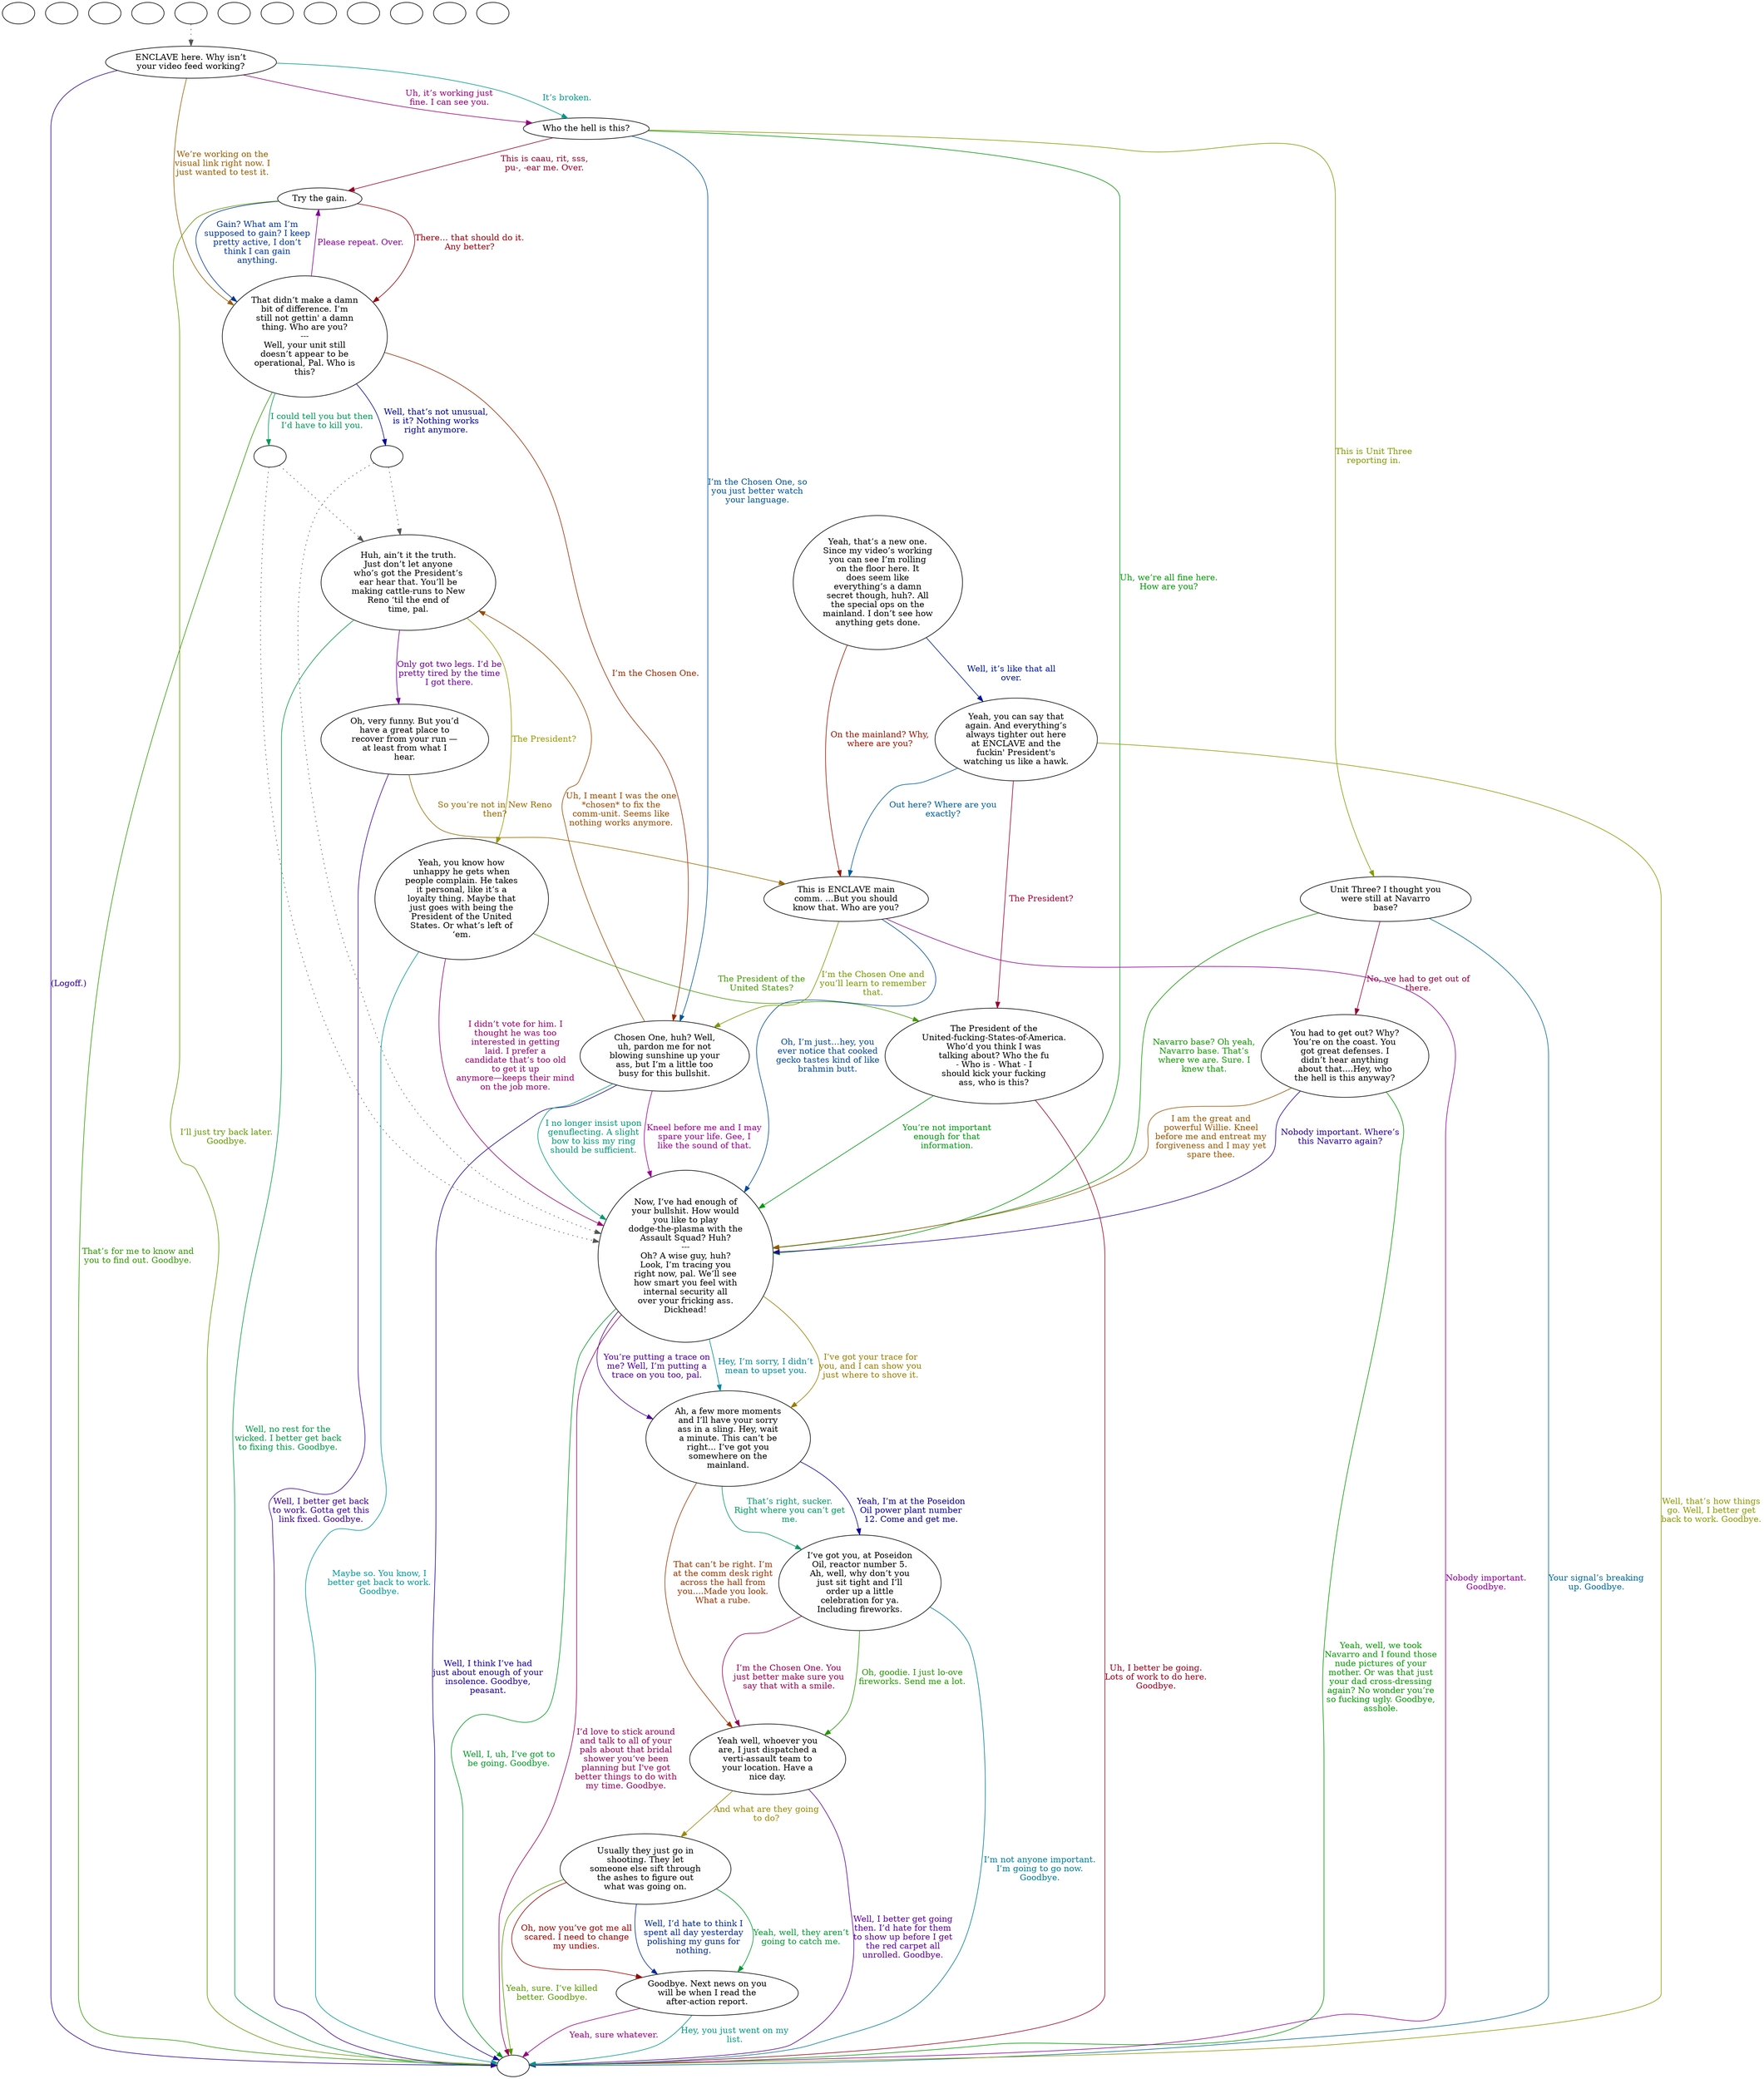 digraph gcpacoff {
  "checkPartyMembersNearDoor" [style=filled       fillcolor="#FFFFFF"       color="#000000"]
  "checkPartyMembersNearDoor" [label=""]
  "start" [style=filled       fillcolor="#FFFFFF"       color="#000000"]
  "start" [label=""]
  "critter_p_proc" [style=filled       fillcolor="#FFFFFF"       color="#000000"]
  "critter_p_proc" [label=""]
  "pickup_p_proc" [style=filled       fillcolor="#FFFFFF"       color="#000000"]
  "pickup_p_proc" [label=""]
  "talk_p_proc" [style=filled       fillcolor="#FFFFFF"       color="#000000"]
  "talk_p_proc" -> "Node001" [style=dotted color="#555555"]
  "talk_p_proc" [label=""]
  "destroy_p_proc" [style=filled       fillcolor="#FFFFFF"       color="#000000"]
  "destroy_p_proc" [label=""]
  "look_at_p_proc" [style=filled       fillcolor="#FFFFFF"       color="#000000"]
  "look_at_p_proc" [label=""]
  "description_p_proc" [style=filled       fillcolor="#FFFFFF"       color="#000000"]
  "description_p_proc" [label=""]
  "use_skill_on_p_proc" [style=filled       fillcolor="#FFFFFF"       color="#000000"]
  "use_skill_on_p_proc" [label=""]
  "damage_p_proc" [style=filled       fillcolor="#FFFFFF"       color="#000000"]
  "damage_p_proc" [label=""]
  "map_enter_p_proc" [style=filled       fillcolor="#FFFFFF"       color="#000000"]
  "map_enter_p_proc" [label=""]
  "Node001" [style=filled       fillcolor="#FFFFFF"       color="#000000"]
  "Node001" [label="ENCLAVE here. Why isn’t\nyour video feed working?"]
  "Node001" -> "Node002" [label="Uh, it’s working just\nfine. I can see you." color="#99007C" fontcolor="#99007C"]
  "Node001" -> "Node002" [label="It’s broken." color="#00998A" fontcolor="#00998A"]
  "Node001" -> "Node003" [label="We’re working on the\nvisual link right now. I\njust wanted to test it." color="#995D00" fontcolor="#995D00"]
  "Node001" -> "Node999" [label="(Logoff.)" color="#310099" fontcolor="#310099"]
  "Node002" [style=filled       fillcolor="#FFFFFF"       color="#000000"]
  "Node002" [label="Who the hell is this?"]
  "Node002" -> "Node004" [label="Uh, we’re all fine here.\nHow are you?" color="#009904" fontcolor="#009904"]
  "Node002" -> "Node005" [label="This is caau, rit, sss,\npu-, -ear me. Over." color="#990029" fontcolor="#990029"]
  "Node002" -> "Node006" [label="I’m the Chosen One, so\nyou just better watch\nyour language." color="#005599" fontcolor="#005599"]
  "Node002" -> "Node007" [label="This is Unit Three\nreporting in." color="#829900" fontcolor="#829900"]
  "Node003" [style=filled       fillcolor="#FFFFFF"       color="#000000"]
  "Node003" [label="That didn’t make a damn\nbit of difference. I’m\nstill not gettin' a damn\nthing. Who are you?\n---\nWell, your unit still\ndoesn’t appear to be\noperational, Pal. Who is\nthis?"]
  "Node003" -> "Node005" [label="Please repeat. Over." color="#830099" fontcolor="#830099"]
  "Node003" -> "Node920" [label="I could tell you but then\nI’d have to kill you." color="#009957" fontcolor="#009957"]
  "Node003" -> "Node006" [label="I’m the Chosen One." color="#992A00" fontcolor="#992A00"]
  "Node003" -> "Node930" [label="Well, that’s not unusual,\nis it? Nothing works\nright anymore." color="#000399" fontcolor="#000399"]
  "Node003" -> "Node999" [label="That’s for me to know and\nyou to find out. Goodbye." color="#2F9900" fontcolor="#2F9900"]
  "Node004" [style=filled       fillcolor="#FFFFFF"       color="#000000"]
  "Node004" [label="Now, I’ve had enough of\nyour bullshit. How would\nyou like to play\ndodge-the-plasma with the\nAssault Squad? Huh?\n---\nOh? A wise guy, huh?\nLook, I’m tracing you\nright now, pal. We’ll see\nhow smart you feel with\ninternal security all\nover your fricking ass.\nDickhead!"]
  "Node004" -> "Node999" [label="I’d love to stick around\nand talk to all of your\npals about that bridal\nshower you’ve been\nplanning but I've got\nbetter things to do with\nmy time. Goodbye." color="#99005C" fontcolor="#99005C"]
  "Node004" -> "Node014" [label="Hey, I’m sorry, I didn’t\nmean to upset you." color="#008999" fontcolor="#008999"]
  "Node004" -> "Node014" [label="I’ve got your trace for\nyou, and I can show you\njust where to shove it." color="#997D00" fontcolor="#997D00"]
  "Node004" -> "Node014" [label="You’re putting a trace on\nme? Well, I’m putting a\ntrace on you too, pal." color="#500099" fontcolor="#500099"]
  "Node004" -> "Node999" [label="Well, I, uh, I’ve got to\nbe going. Goodbye." color="#009923" fontcolor="#009923"]
  "Node005" [style=filled       fillcolor="#FFFFFF"       color="#000000"]
  "Node005" [label="Try the gain."]
  "Node005" -> "Node003" [label="There… that should do it.\nAny better?" color="#990009" fontcolor="#990009"]
  "Node005" -> "Node003" [label="Gain? What am I’m\nsupposed to gain? I keep\npretty active, I don’t\nthink I can gain\nanything." color="#003699" fontcolor="#003699"]
  "Node005" -> "Node999" [label="I’ll just try back later.\nGoodbye." color="#629900" fontcolor="#629900"]
  "Node006" [style=filled       fillcolor="#FFFFFF"       color="#000000"]
  "Node006" [label="Chosen One, huh? Well,\nuh, pardon me for not\nblowing sunshine up your\nass, but I’m a little too\nbusy for this bullshit."]
  "Node006" -> "Node004" [label="Kneel before me and I may\nspare your life. Gee, I\nlike the sound of that." color="#99008F" fontcolor="#99008F"]
  "Node006" -> "Node004" [label="I no longer insist upon\ngenuflecting. A slight\nbow to kiss my ring\nshould be sufficient." color="#009976" fontcolor="#009976"]
  "Node006" -> "Node008" [label="Uh, I meant I was the one\n*chosen* to fix the\ncomm-unit. Seems like\nnothing works anymore." color="#994A00" fontcolor="#994A00"]
  "Node006" -> "Node999" [label="Well, I think I’ve had\njust about enough of your\ninsolence. Goodbye,\npeasant." color="#1D0099" fontcolor="#1D0099"]
  "Node007" [style=filled       fillcolor="#FFFFFF"       color="#000000"]
  "Node007" [label="Unit Three? I thought you\nwere still at Navarro\nbase?"]
  "Node007" -> "Node004" [label="Navarro base? Oh yeah,\nNavarro base. That’s\nwhere we are. Sure. I\nknew that." color="#109900" fontcolor="#109900"]
  "Node007" -> "Node019" [label="No, we had to get out of\nthere." color="#99003C" fontcolor="#99003C"]
  "Node007" -> "Node999" [label="Your signal’s breaking\nup. Goodbye." color="#006999" fontcolor="#006999"]
  "Node008" [style=filled       fillcolor="#FFFFFF"       color="#000000"]
  "Node008" [label="Huh, ain’t it the truth.\nJust don’t let anyone\nwho’s got the President’s\near hear that. You’ll be\nmaking cattle-runs to New\nReno ‘til the end of\ntime, pal."]
  "Node008" -> "Node010" [label="The President?" color="#969900" fontcolor="#969900"]
  "Node008" -> "Node011" [label="Only got two legs. I’d be\npretty tired by the time\nI got there." color="#700099" fontcolor="#700099"]
  "Node008" -> "Node999" [label="Well, no rest for the\nwicked. I better get back\nto fixing this. Goodbye." color="#009943" fontcolor="#009943"]
  "Node009" [style=filled       fillcolor="#FFFFFF"       color="#000000"]
  "Node009" [label="Yeah, that’s a new one.\nSince my video’s working\nyou can see I’m rolling\non the floor here. It\ndoes seem like\neverything’s a damn\nsecret though, huh?. All\nthe special ops on the\nmainland. I don’t see how\nanything gets done."]
  "Node009" -> "Node013" [label="On the mainland? Why,\nwhere are you?" color="#991600" fontcolor="#991600"]
  "Node009" -> "Node020" [label="Well, it’s like that all\nover." color="#001699" fontcolor="#001699"]
  "Node010" [style=filled       fillcolor="#FFFFFF"       color="#000000"]
  "Node010" [label="Yeah, you know how\nunhappy he gets when\npeople complain. He takes\nit personal, like it’s a\nloyalty thing. Maybe that\njust goes with being the\nPresident of the United\nStates. Or what’s left of\n‘em."]
  "Node010" -> "Node012" [label="The President of the\nUnited States?" color="#439900" fontcolor="#439900"]
  "Node010" -> "Node004" [label="I didn’t vote for him. I\nthought he was too\ninterested in getting\nlaid. I prefer a\ncandidate that’s too old\nto get it up\nanymore—keeps their mind\non the job more." color="#99006F" fontcolor="#99006F"]
  "Node010" -> "Node999" [label="Maybe so. You know, I\nbetter get back to work.\nGoodbye." color="#009996" fontcolor="#009996"]
  "Node011" [style=filled       fillcolor="#FFFFFF"       color="#000000"]
  "Node011" [label="Oh, very funny. But you’d\nhave a great place to\nrecover from your run —\nat least from what I\nhear."]
  "Node011" -> "Node013" [label="So you’re not in New Reno\nthen?" color="#996900" fontcolor="#996900"]
  "Node011" -> "Node999" [label="Well, I better get back\nto work. Gotta get this\nlink fixed. Goodbye." color="#3D0099" fontcolor="#3D0099"]
  "Node012" [style=filled       fillcolor="#FFFFFF"       color="#000000"]
  "Node012" [label="The President of the\nUnited-fucking-States-of-America.\nWho’d you think I was\ntalking about? Who the fu\n- Who is - What - I\nshould kick your fucking\nass, who is this?"]
  "Node012" -> "Node004" [label="You’re not important\nenough for that\ninformation." color="#009910" fontcolor="#009910"]
  "Node012" -> "Node999" [label="Uh, I better be going.\nLots of work to do here.\nGoodbye." color="#99001D" fontcolor="#99001D"]
  "Node013" [style=filled       fillcolor="#FFFFFF"       color="#000000"]
  "Node013" [label="This is ENCLAVE main\ncomm. ...But you should\nknow that. Who are you?"]
  "Node013" -> "Node004" [label="Oh, I’m just…hey, you\never notice that cooked\ngecko tastes kind of like\nbrahmin butt." color="#004999" fontcolor="#004999"]
  "Node013" -> "Node006" [label="I’m the Chosen One and\nyou’ll learn to remember\nthat." color="#769900" fontcolor="#769900"]
  "Node013" -> "Node999" [label="Nobody important.\nGoodbye." color="#8F0099" fontcolor="#8F0099"]
  "Node014" [style=filled       fillcolor="#FFFFFF"       color="#000000"]
  "Node014" [label="Ah, a few more moments\nand I’ll have your sorry\nass in a sling. Hey, wait\na minute. This can’t be\nright... I’ve got you\nsomewhere on the\nmainland."]
  "Node014" -> "Node015" [label="That’s right, sucker.\nRight where you can’t get\nme." color="#009963" fontcolor="#009963"]
  "Node014" -> "Node016" [label="That can’t be right. I’m\nat the comm desk right\nacross the hall from\nyou....Made you look.\nWhat a rube." color="#993600" fontcolor="#993600"]
  "Node014" -> "Node015" [label="Yeah, I’m at the Poseidon\nOil power plant number\n12. Come and get me." color="#090099" fontcolor="#090099"]
  "Node015" [style=filled       fillcolor="#FFFFFF"       color="#000000"]
  "Node015" [label="I’ve got you, at Poseidon\nOil, reactor number 5.\nAh, well, why don’t you\njust sit tight and I’ll\norder up a little\ncelebration for ya.\nIncluding fireworks."]
  "Node015" -> "Node016" [label="Oh, goodie. I just lo-ove\nfireworks. Send me a lot." color="#239900" fontcolor="#239900"]
  "Node015" -> "Node016" [label="I’m the Chosen One. You\njust better make sure you\nsay that with a smile." color="#990050" fontcolor="#990050"]
  "Node015" -> "Node999" [label="I’m not anyone important.\nI’m going to go now.\nGoodbye." color="#007C99" fontcolor="#007C99"]
  "Node016" [style=filled       fillcolor="#FFFFFF"       color="#000000"]
  "Node016" [label="Yeah well, whoever you\nare, I just dispatched a\nverti-assault team to\nyour location. Have a\nnice day."]
  "Node016" -> "Node017" [label="And what are they going\nto do?" color="#998900" fontcolor="#998900"]
  "Node016" -> "Node999" [label="Well, I better get going\nthen. I’d hate for them\nto show up before I get\nthe red carpet all\nunrolled. Goodbye." color="#5C0099" fontcolor="#5C0099"]
  "Node017" [style=filled       fillcolor="#FFFFFF"       color="#000000"]
  "Node017" [label="Usually they just go in\nshooting. They let\nsomeone else sift through\nthe ashes to figure out\nwhat was going on."]
  "Node017" -> "Node018" [label="Yeah, well, they aren’t\ngoing to catch me." color="#009930" fontcolor="#009930"]
  "Node017" -> "Node018" [label="Oh, now you’ve got me all\nscared. I need to change\nmy undies." color="#990300" fontcolor="#990300"]
  "Node017" -> "Node018" [label="Well, I’d hate to think I\nspent all day yesterday\npolishing my guns for\nnothing." color="#002A99" fontcolor="#002A99"]
  "Node017" -> "Node999" [label="Yeah, sure. I’ve killed\nbetter. Goodbye." color="#569900" fontcolor="#569900"]
  "Node018" [style=filled       fillcolor="#FFFFFF"       color="#000000"]
  "Node018" [label="Goodbye. Next news on you\nwill be when I read the\nafter-action report."]
  "Node018" -> "Node999" [label="Yeah, sure whatever." color="#990083" fontcolor="#990083"]
  "Node018" -> "Node999" [label="Hey, you just went on my\nlist." color="#009982" fontcolor="#009982"]
  "Node019" [style=filled       fillcolor="#FFFFFF"       color="#000000"]
  "Node019" [label="You had to get out? Why?\nYou’re on the coast. You\ngot great defenses. I\ndidn’t hear anything\nabout that....Hey, who\nthe hell is this anyway?"]
  "Node019" -> "Node004" [label="I am the great and\npowerful Willie. Kneel\nbefore me and entreat my\nforgiveness and I may yet\nspare thee." color="#995600" fontcolor="#995600"]
  "Node019" -> "Node004" [label="Nobody important. Where’s\nthis Navarro again?" color="#290099" fontcolor="#290099"]
  "Node019" -> "Node999" [label="Yeah, well, we took\nNavarro and I found those\nnude pictures of your\nmother. Or was that just\nyour dad cross-dressing\nagain? No wonder you’re\nso fucking ugly. Goodbye,\nasshole." color="#049900" fontcolor="#049900"]
  "Node020" [style=filled       fillcolor="#FFFFFF"       color="#000000"]
  "Node020" [label="Yeah, you can say that\nagain. And everything’s\nalways tighter out here\nat ENCLAVE and the\nfuckin' President's\nwatching us like a hawk."]
  "Node020" -> "Node012" [label="The President?" color="#990030" fontcolor="#990030"]
  "Node020" -> "Node013" [label="Out here? Where are you\nexactly?" color="#005D99" fontcolor="#005D99"]
  "Node020" -> "Node999" [label="Well, that’s how things\ngo. Well, I better get\nback to work. Goodbye." color="#8A9900" fontcolor="#8A9900"]
  "Node920" [style=filled       fillcolor="#FFFFFF"       color="#000000"]
  "Node920" -> "Node008" [style=dotted color="#555555"]
  "Node920" -> "Node004" [style=dotted color="#555555"]
  "Node920" [label=""]
  "Node930" [style=filled       fillcolor="#FFFFFF"       color="#000000"]
  "Node930" -> "Node008" [style=dotted color="#555555"]
  "Node930" -> "Node004" [style=dotted color="#555555"]
  "Node930" [label=""]
  "Node998" [style=filled       fillcolor="#FFFFFF"       color="#000000"]
  "Node998" [label=""]
  "Node999" [style=filled       fillcolor="#FFFFFF"       color="#000000"]
  "Node999" [label=""]
}